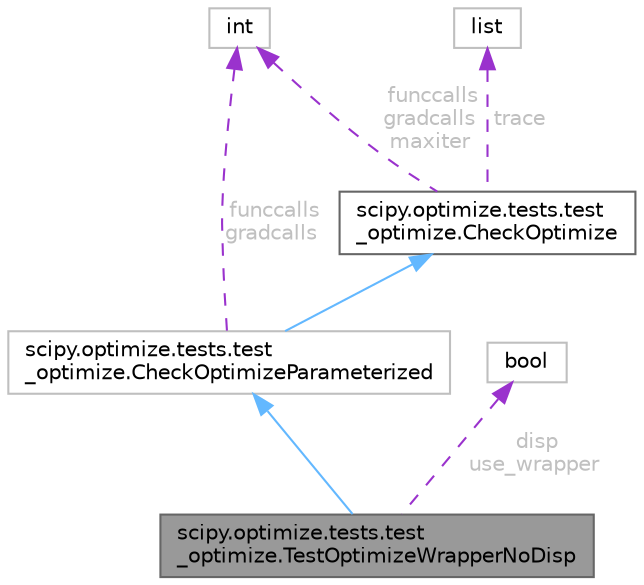 digraph "scipy.optimize.tests.test_optimize.TestOptimizeWrapperNoDisp"
{
 // LATEX_PDF_SIZE
  bgcolor="transparent";
  edge [fontname=Helvetica,fontsize=10,labelfontname=Helvetica,labelfontsize=10];
  node [fontname=Helvetica,fontsize=10,shape=box,height=0.2,width=0.4];
  Node1 [id="Node000001",label="scipy.optimize.tests.test\l_optimize.TestOptimizeWrapperNoDisp",height=0.2,width=0.4,color="gray40", fillcolor="grey60", style="filled", fontcolor="black",tooltip=" "];
  Node2 -> Node1 [id="edge1_Node000001_Node000002",dir="back",color="steelblue1",style="solid",tooltip=" "];
  Node2 [id="Node000002",label="scipy.optimize.tests.test\l_optimize.CheckOptimizeParameterized",height=0.2,width=0.4,color="grey75", fillcolor="white", style="filled",URL="$db/d4d/classscipy_1_1optimize_1_1tests_1_1test__optimize_1_1CheckOptimizeParameterized.html",tooltip=" "];
  Node3 -> Node2 [id="edge2_Node000002_Node000003",dir="back",color="steelblue1",style="solid",tooltip=" "];
  Node3 [id="Node000003",label="scipy.optimize.tests.test\l_optimize.CheckOptimize",height=0.2,width=0.4,color="gray40", fillcolor="white", style="filled",URL="$d5/dbd/classscipy_1_1optimize_1_1tests_1_1test__optimize_1_1CheckOptimize.html",tooltip=" "];
  Node4 -> Node3 [id="edge3_Node000003_Node000004",dir="back",color="darkorchid3",style="dashed",tooltip=" ",label=" funccalls\ngradcalls\nmaxiter",fontcolor="grey" ];
  Node4 [id="Node000004",label="int",height=0.2,width=0.4,color="grey75", fillcolor="white", style="filled",tooltip=" "];
  Node5 -> Node3 [id="edge4_Node000003_Node000005",dir="back",color="darkorchid3",style="dashed",tooltip=" ",label=" trace",fontcolor="grey" ];
  Node5 [id="Node000005",label="list",height=0.2,width=0.4,color="grey75", fillcolor="white", style="filled",tooltip=" "];
  Node4 -> Node2 [id="edge5_Node000002_Node000004",dir="back",color="darkorchid3",style="dashed",tooltip=" ",label=" funccalls\ngradcalls",fontcolor="grey" ];
  Node6 -> Node1 [id="edge6_Node000001_Node000006",dir="back",color="darkorchid3",style="dashed",tooltip=" ",label=" disp\nuse_wrapper",fontcolor="grey" ];
  Node6 [id="Node000006",label="bool",height=0.2,width=0.4,color="grey75", fillcolor="white", style="filled",tooltip=" "];
}
